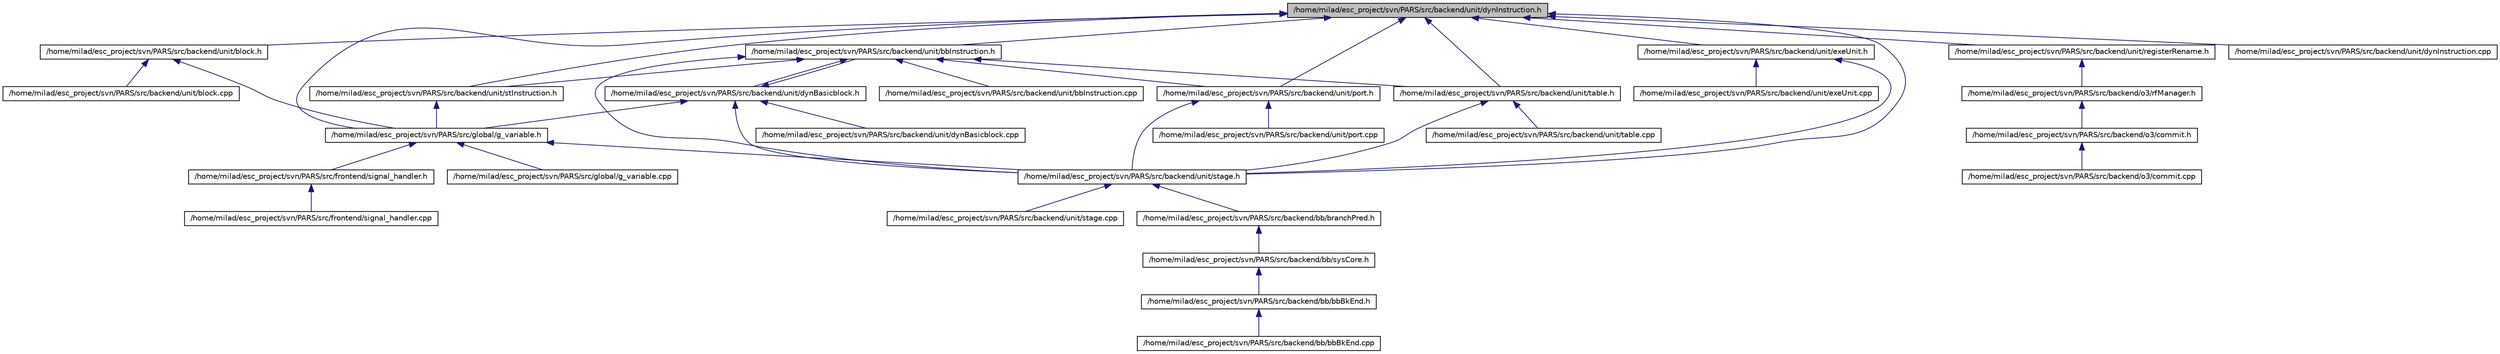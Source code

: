 digraph G
{
  edge [fontname="Helvetica",fontsize="10",labelfontname="Helvetica",labelfontsize="10"];
  node [fontname="Helvetica",fontsize="10",shape=record];
  Node1 [label="/home/milad/esc_project/svn/PARS/src/backend/unit/dynInstruction.h",height=0.2,width=0.4,color="black", fillcolor="grey75", style="filled" fontcolor="black"];
  Node1 -> Node2 [dir=back,color="midnightblue",fontsize="10",style="solid",fontname="Helvetica"];
  Node2 [label="/home/milad/esc_project/svn/PARS/src/global/g_variable.h",height=0.2,width=0.4,color="black", fillcolor="white", style="filled",URL="$g__variable_8h.html"];
  Node2 -> Node3 [dir=back,color="midnightblue",fontsize="10",style="solid",fontname="Helvetica"];
  Node3 [label="/home/milad/esc_project/svn/PARS/src/backend/unit/stage.h",height=0.2,width=0.4,color="black", fillcolor="white", style="filled",URL="$stage_8h.html"];
  Node3 -> Node4 [dir=back,color="midnightblue",fontsize="10",style="solid",fontname="Helvetica"];
  Node4 [label="/home/milad/esc_project/svn/PARS/src/backend/bb/branchPred.h",height=0.2,width=0.4,color="black", fillcolor="white", style="filled",URL="$bb_2branchPred_8h.html"];
  Node4 -> Node5 [dir=back,color="midnightblue",fontsize="10",style="solid",fontname="Helvetica"];
  Node5 [label="/home/milad/esc_project/svn/PARS/src/backend/bb/sysCore.h",height=0.2,width=0.4,color="black", fillcolor="white", style="filled",URL="$bb_2sysCore_8h.html"];
  Node5 -> Node6 [dir=back,color="midnightblue",fontsize="10",style="solid",fontname="Helvetica"];
  Node6 [label="/home/milad/esc_project/svn/PARS/src/backend/bb/bbBkEnd.h",height=0.2,width=0.4,color="black", fillcolor="white", style="filled",URL="$bb_2bbBkEnd_8h.html"];
  Node6 -> Node7 [dir=back,color="midnightblue",fontsize="10",style="solid",fontname="Helvetica"];
  Node7 [label="/home/milad/esc_project/svn/PARS/src/backend/bb/bbBkEnd.cpp",height=0.2,width=0.4,color="black", fillcolor="white", style="filled",URL="$bb_2bbBkEnd_8cpp.html"];
  Node3 -> Node8 [dir=back,color="midnightblue",fontsize="10",style="solid",fontname="Helvetica"];
  Node8 [label="/home/milad/esc_project/svn/PARS/src/backend/unit/stage.cpp",height=0.2,width=0.4,color="black", fillcolor="white", style="filled",URL="$stage_8cpp.html"];
  Node2 -> Node9 [dir=back,color="midnightblue",fontsize="10",style="solid",fontname="Helvetica"];
  Node9 [label="/home/milad/esc_project/svn/PARS/src/frontend/signal_handler.h",height=0.2,width=0.4,color="black", fillcolor="white", style="filled",URL="$signal__handler_8h.html"];
  Node9 -> Node10 [dir=back,color="midnightblue",fontsize="10",style="solid",fontname="Helvetica"];
  Node10 [label="/home/milad/esc_project/svn/PARS/src/frontend/signal_handler.cpp",height=0.2,width=0.4,color="black", fillcolor="white", style="filled",URL="$signal__handler_8cpp.html"];
  Node2 -> Node11 [dir=back,color="midnightblue",fontsize="10",style="solid",fontname="Helvetica"];
  Node11 [label="/home/milad/esc_project/svn/PARS/src/global/g_variable.cpp",height=0.2,width=0.4,color="black", fillcolor="white", style="filled",URL="$g__variable_8cpp.html"];
  Node1 -> Node12 [dir=back,color="midnightblue",fontsize="10",style="solid",fontname="Helvetica"];
  Node12 [label="/home/milad/esc_project/svn/PARS/src/backend/unit/bbInstruction.h",height=0.2,width=0.4,color="black", fillcolor="white", style="filled",URL="$bbInstruction_8h.html"];
  Node12 -> Node13 [dir=back,color="midnightblue",fontsize="10",style="solid",fontname="Helvetica"];
  Node13 [label="/home/milad/esc_project/svn/PARS/src/backend/unit/dynBasicblock.h",height=0.2,width=0.4,color="black", fillcolor="white", style="filled",URL="$dynBasicblock_8h.html"];
  Node13 -> Node2 [dir=back,color="midnightblue",fontsize="10",style="solid",fontname="Helvetica"];
  Node13 -> Node12 [dir=back,color="midnightblue",fontsize="10",style="solid",fontname="Helvetica"];
  Node13 -> Node3 [dir=back,color="midnightblue",fontsize="10",style="solid",fontname="Helvetica"];
  Node13 -> Node14 [dir=back,color="midnightblue",fontsize="10",style="solid",fontname="Helvetica"];
  Node14 [label="/home/milad/esc_project/svn/PARS/src/backend/unit/dynBasicblock.cpp",height=0.2,width=0.4,color="black", fillcolor="white", style="filled",URL="$dynBasicblock_8cpp.html"];
  Node12 -> Node15 [dir=back,color="midnightblue",fontsize="10",style="solid",fontname="Helvetica"];
  Node15 [label="/home/milad/esc_project/svn/PARS/src/backend/unit/stInstruction.h",height=0.2,width=0.4,color="black", fillcolor="white", style="filled",URL="$backend_2unit_2stInstruction_8h.html"];
  Node15 -> Node2 [dir=back,color="midnightblue",fontsize="10",style="solid",fontname="Helvetica"];
  Node12 -> Node16 [dir=back,color="midnightblue",fontsize="10",style="solid",fontname="Helvetica"];
  Node16 [label="/home/milad/esc_project/svn/PARS/src/backend/unit/port.h",height=0.2,width=0.4,color="black", fillcolor="white", style="filled",URL="$port_8h.html"];
  Node16 -> Node3 [dir=back,color="midnightblue",fontsize="10",style="solid",fontname="Helvetica"];
  Node16 -> Node17 [dir=back,color="midnightblue",fontsize="10",style="solid",fontname="Helvetica"];
  Node17 [label="/home/milad/esc_project/svn/PARS/src/backend/unit/port.cpp",height=0.2,width=0.4,color="black", fillcolor="white", style="filled",URL="$port_8cpp.html"];
  Node12 -> Node3 [dir=back,color="midnightblue",fontsize="10",style="solid",fontname="Helvetica"];
  Node12 -> Node18 [dir=back,color="midnightblue",fontsize="10",style="solid",fontname="Helvetica"];
  Node18 [label="/home/milad/esc_project/svn/PARS/src/backend/unit/table.h",height=0.2,width=0.4,color="black", fillcolor="white", style="filled",URL="$table_8h.html"];
  Node18 -> Node3 [dir=back,color="midnightblue",fontsize="10",style="solid",fontname="Helvetica"];
  Node18 -> Node19 [dir=back,color="midnightblue",fontsize="10",style="solid",fontname="Helvetica"];
  Node19 [label="/home/milad/esc_project/svn/PARS/src/backend/unit/table.cpp",height=0.2,width=0.4,color="black", fillcolor="white", style="filled",URL="$table_8cpp.html"];
  Node12 -> Node20 [dir=back,color="midnightblue",fontsize="10",style="solid",fontname="Helvetica"];
  Node20 [label="/home/milad/esc_project/svn/PARS/src/backend/unit/bbInstruction.cpp",height=0.2,width=0.4,color="black", fillcolor="white", style="filled",URL="$bbInstruction_8cpp.html"];
  Node1 -> Node15 [dir=back,color="midnightblue",fontsize="10",style="solid",fontname="Helvetica"];
  Node1 -> Node21 [dir=back,color="midnightblue",fontsize="10",style="solid",fontname="Helvetica"];
  Node21 [label="/home/milad/esc_project/svn/PARS/src/backend/unit/block.h",height=0.2,width=0.4,color="black", fillcolor="white", style="filled",URL="$block_8h.html"];
  Node21 -> Node2 [dir=back,color="midnightblue",fontsize="10",style="solid",fontname="Helvetica"];
  Node21 -> Node22 [dir=back,color="midnightblue",fontsize="10",style="solid",fontname="Helvetica"];
  Node22 [label="/home/milad/esc_project/svn/PARS/src/backend/unit/block.cpp",height=0.2,width=0.4,color="black", fillcolor="white", style="filled",URL="$block_8cpp.html"];
  Node1 -> Node16 [dir=back,color="midnightblue",fontsize="10",style="solid",fontname="Helvetica"];
  Node1 -> Node3 [dir=back,color="midnightblue",fontsize="10",style="solid",fontname="Helvetica"];
  Node1 -> Node18 [dir=back,color="midnightblue",fontsize="10",style="solid",fontname="Helvetica"];
  Node1 -> Node23 [dir=back,color="midnightblue",fontsize="10",style="solid",fontname="Helvetica"];
  Node23 [label="/home/milad/esc_project/svn/PARS/src/backend/unit/exeUnit.h",height=0.2,width=0.4,color="black", fillcolor="white", style="filled",URL="$exeUnit_8h.html"];
  Node23 -> Node3 [dir=back,color="midnightblue",fontsize="10",style="solid",fontname="Helvetica"];
  Node23 -> Node24 [dir=back,color="midnightblue",fontsize="10",style="solid",fontname="Helvetica"];
  Node24 [label="/home/milad/esc_project/svn/PARS/src/backend/unit/exeUnit.cpp",height=0.2,width=0.4,color="black", fillcolor="white", style="filled",URL="$exeUnit_8cpp.html"];
  Node1 -> Node25 [dir=back,color="midnightblue",fontsize="10",style="solid",fontname="Helvetica"];
  Node25 [label="/home/milad/esc_project/svn/PARS/src/backend/unit/registerRename.h",height=0.2,width=0.4,color="black", fillcolor="white", style="filled",URL="$backend_2unit_2registerRename_8h.html"];
  Node25 -> Node26 [dir=back,color="midnightblue",fontsize="10",style="solid",fontname="Helvetica"];
  Node26 [label="/home/milad/esc_project/svn/PARS/src/backend/o3/rfManager.h",height=0.2,width=0.4,color="black", fillcolor="white", style="filled",URL="$o3_2rfManager_8h.html"];
  Node26 -> Node27 [dir=back,color="midnightblue",fontsize="10",style="solid",fontname="Helvetica"];
  Node27 [label="/home/milad/esc_project/svn/PARS/src/backend/o3/commit.h",height=0.2,width=0.4,color="black", fillcolor="white", style="filled",URL="$o3_2commit_8h.html"];
  Node27 -> Node28 [dir=back,color="midnightblue",fontsize="10",style="solid",fontname="Helvetica"];
  Node28 [label="/home/milad/esc_project/svn/PARS/src/backend/o3/commit.cpp",height=0.2,width=0.4,color="black", fillcolor="white", style="filled",URL="$o3_2commit_8cpp.html"];
  Node1 -> Node29 [dir=back,color="midnightblue",fontsize="10",style="solid",fontname="Helvetica"];
  Node29 [label="/home/milad/esc_project/svn/PARS/src/backend/unit/dynInstruction.cpp",height=0.2,width=0.4,color="black", fillcolor="white", style="filled",URL="$dynInstruction_8cpp.html"];
}
